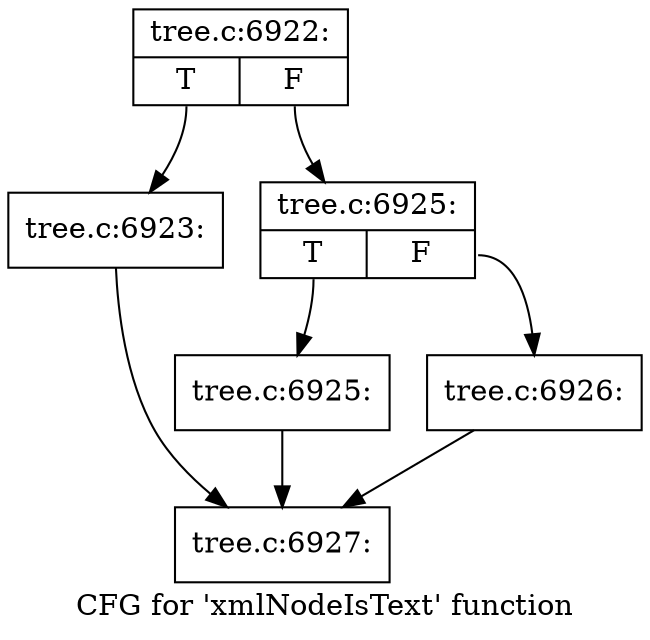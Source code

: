 digraph "CFG for 'xmlNodeIsText' function" {
	label="CFG for 'xmlNodeIsText' function";

	Node0x464a630 [shape=record,label="{tree.c:6922:|{<s0>T|<s1>F}}"];
	Node0x464a630:s0 -> Node0x4652730;
	Node0x464a630:s1 -> Node0x4641120;
	Node0x4652730 [shape=record,label="{tree.c:6923:}"];
	Node0x4652730 -> Node0x4396080;
	Node0x4641120 [shape=record,label="{tree.c:6925:|{<s0>T|<s1>F}}"];
	Node0x4641120:s0 -> Node0x464a490;
	Node0x4641120:s1 -> Node0x464a4e0;
	Node0x464a490 [shape=record,label="{tree.c:6925:}"];
	Node0x464a490 -> Node0x4396080;
	Node0x464a4e0 [shape=record,label="{tree.c:6926:}"];
	Node0x464a4e0 -> Node0x4396080;
	Node0x4396080 [shape=record,label="{tree.c:6927:}"];
}
